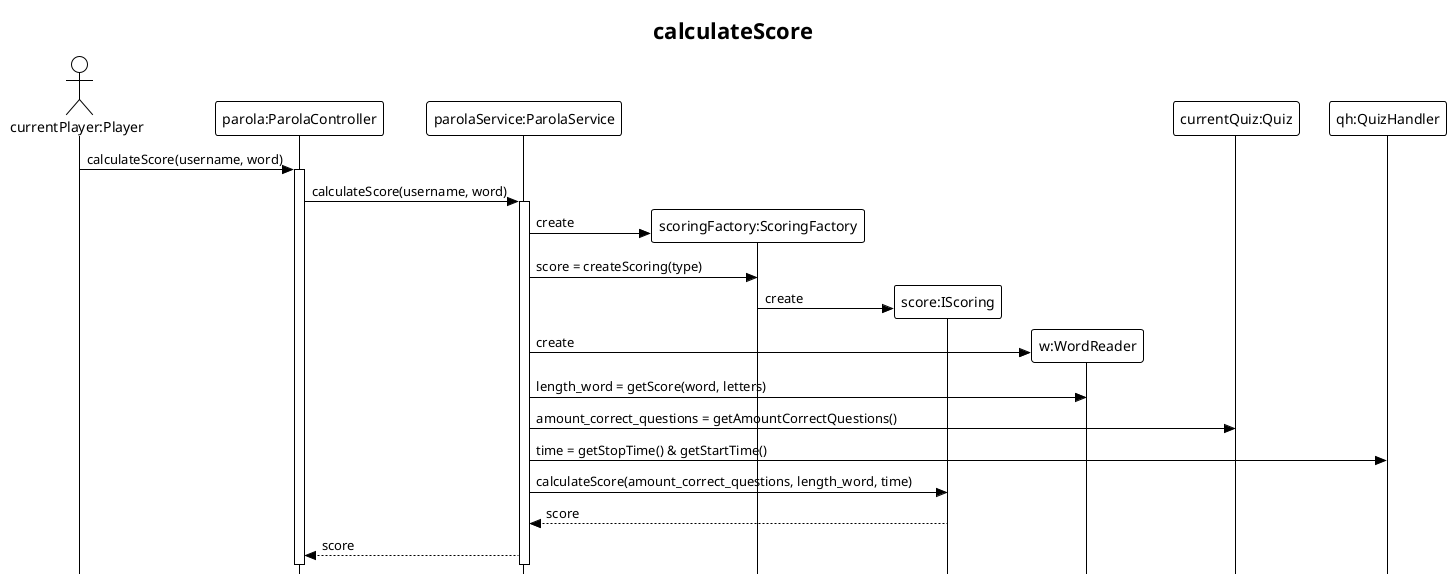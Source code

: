 @startuml
!theme plain
skinparam style strictuml

title calculateScore

actor "currentPlayer:Player" as player

player -> "parola:ParolaController" ++ : calculateScore(username, word)

"parola:ParolaController" -> "parolaService:ParolaService" ++: calculateScore(username, word)

"parolaService:ParolaService" -> "scoringFactory:ScoringFactory" ** : create
"parolaService:ParolaService" -> "scoringFactory:ScoringFactory" : score = createScoring(type)
"scoringFactory:ScoringFactory" -> "score:IScoring" ** : create
"parolaService:ParolaService" -> "w:WordReader" ** : create


"parolaService:ParolaService" -> "w:WordReader" : length_word = getScore(word, letters)
"parolaService:ParolaService" -> "currentQuiz:Quiz" : amount_correct_questions = getAmountCorrectQuestions()
"parolaService:ParolaService" -> "qh:QuizHandler" : time = getStopTime() & getStartTime()
"parolaService:ParolaService" -> "score:IScoring" : calculateScore(amount_correct_questions, length_word, time)
"score:IScoring" --> "parolaService:ParolaService" : score
"parolaService:ParolaService" --> "parola:ParolaController" : score

@enduml